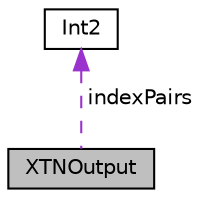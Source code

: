 digraph "XTNOutput"
{
  edge [fontname="Helvetica",fontsize="10",labelfontname="Helvetica",labelfontsize="10"];
  node [fontname="Helvetica",fontsize="10",shape=record];
  Node1 [label="XTNOutput",height=0.2,width=0.4,color="black", fillcolor="grey75", style="filled", fontcolor="black"];
  Node2 -> Node1 [dir="back",color="darkorchid3",fontsize="10",style="dashed",label=" indexPairs" ,fontname="Helvetica"];
  Node2 [label="Int2",height=0.2,width=0.4,color="black", fillcolor="white", style="filled",URL="$structInt2.html"];
}
